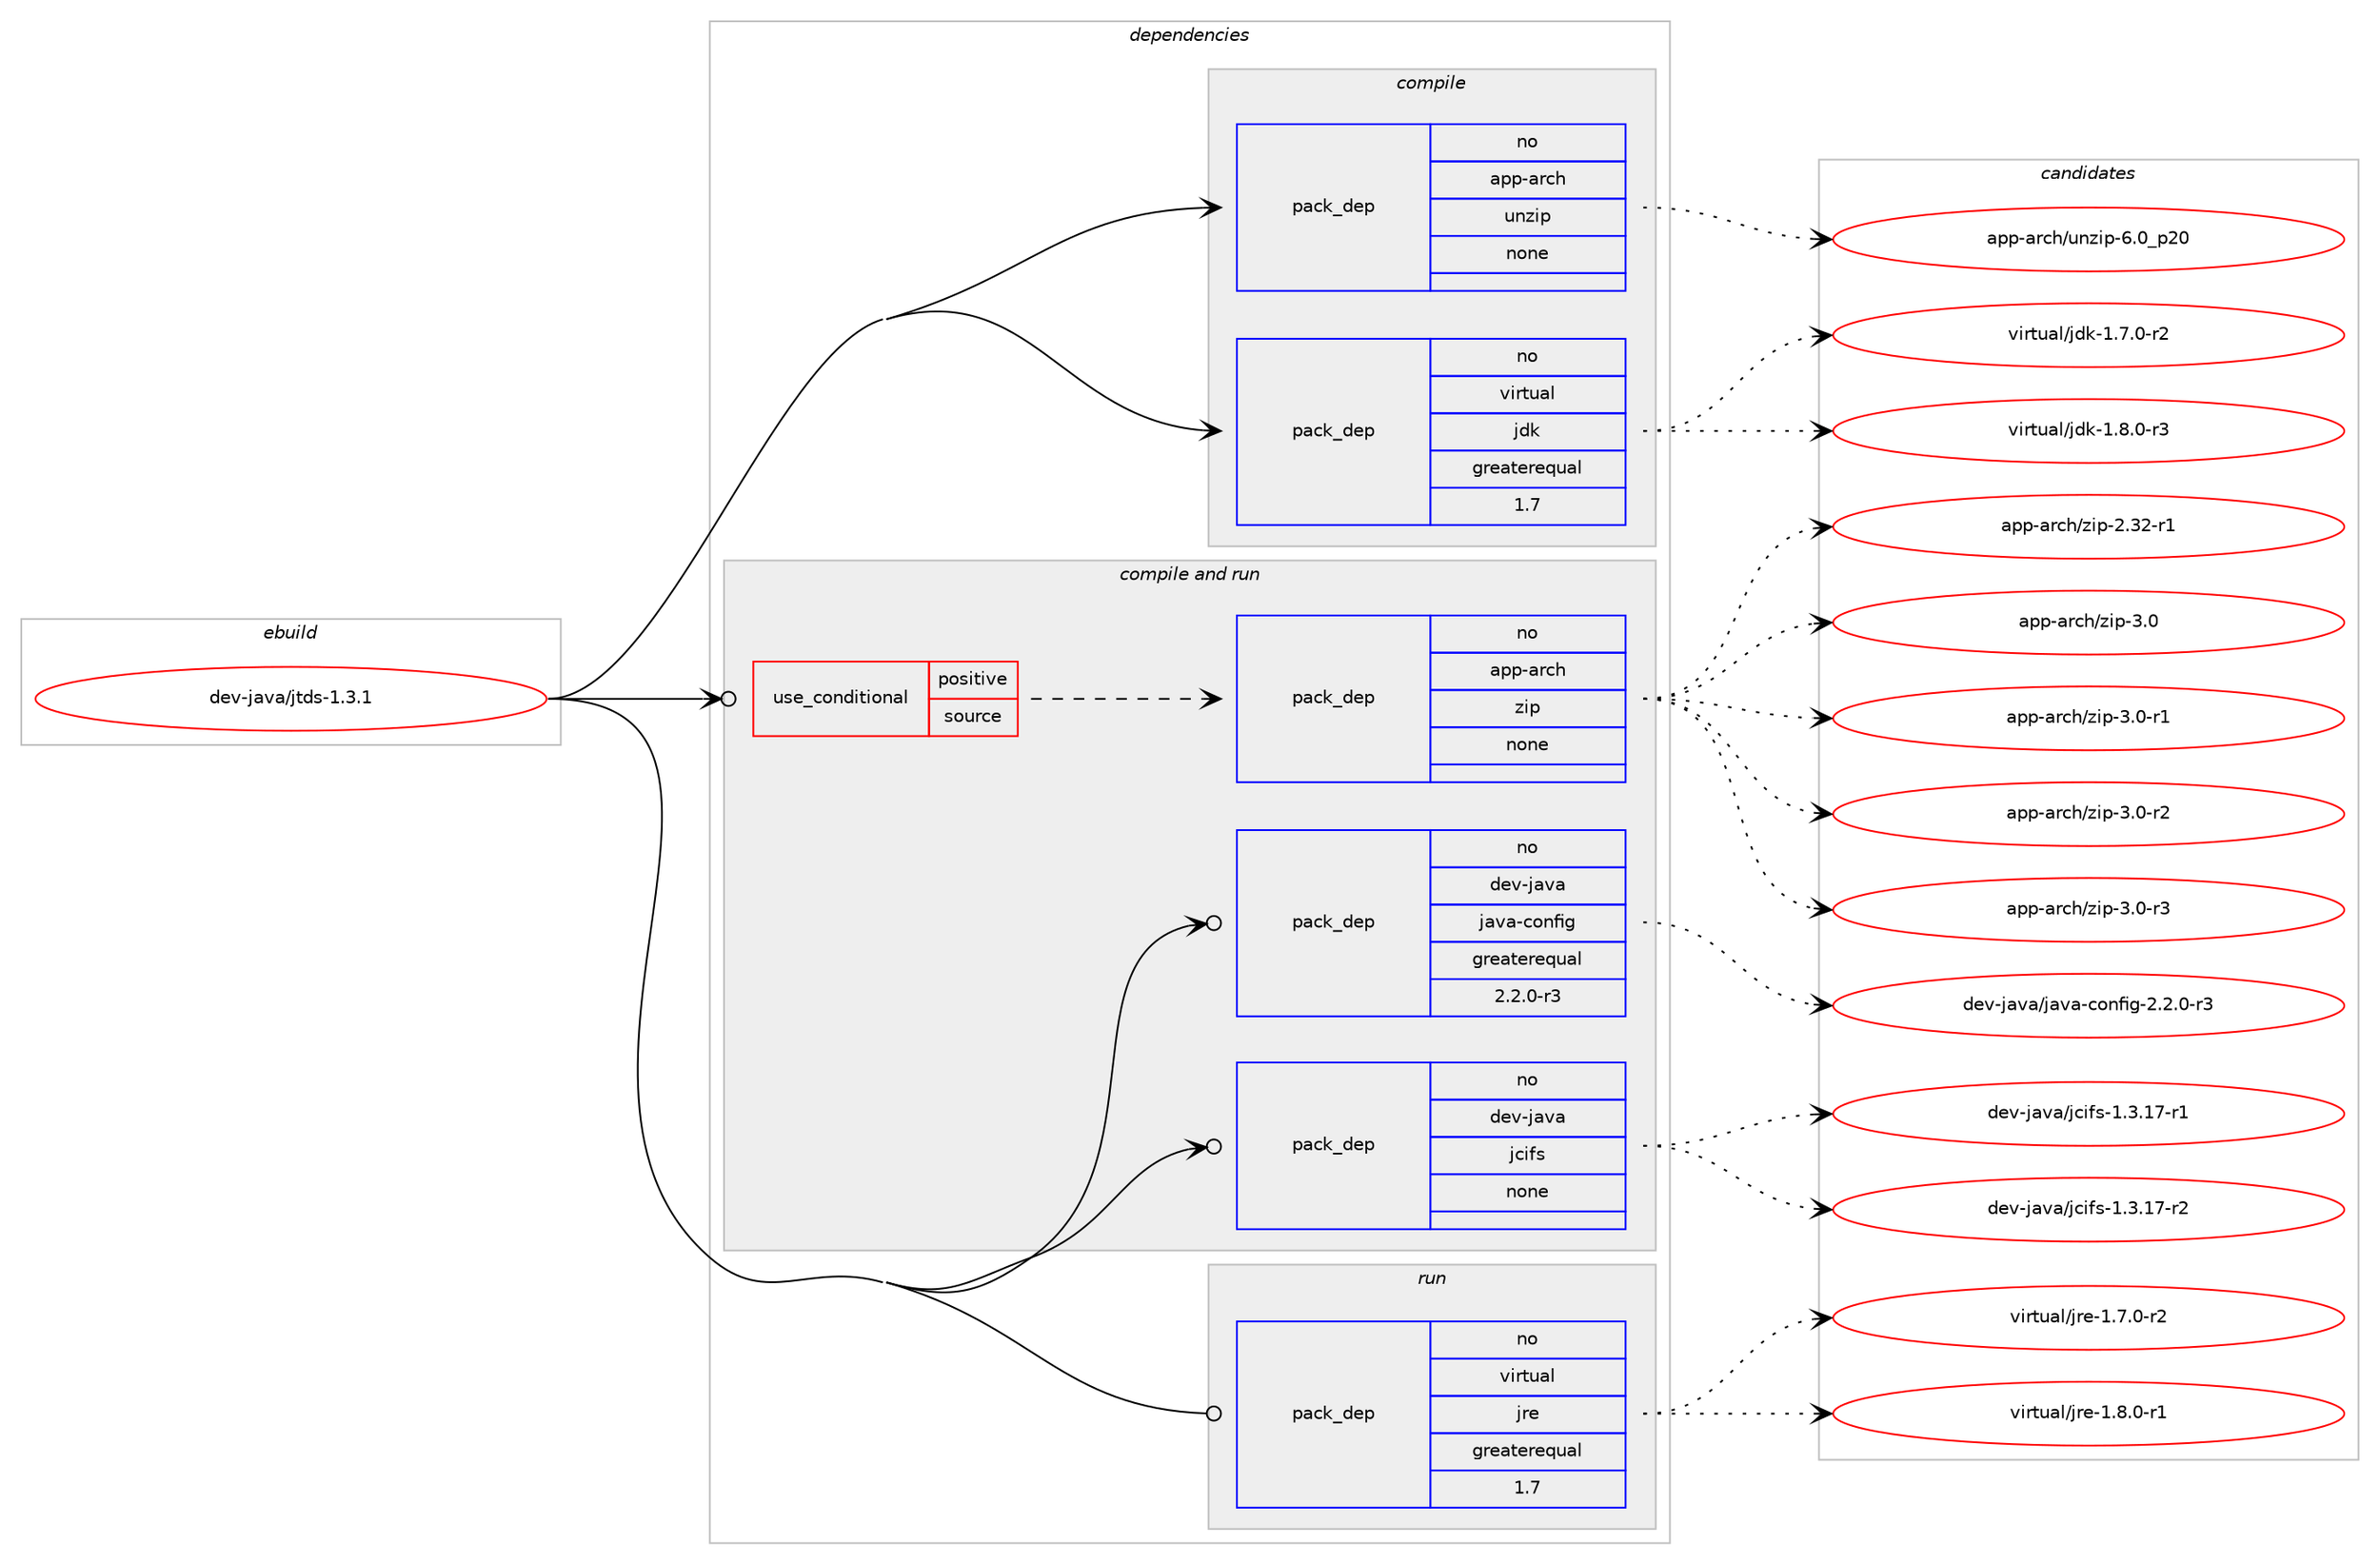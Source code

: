 digraph prolog {

# *************
# Graph options
# *************

newrank=true;
concentrate=true;
compound=true;
graph [rankdir=LR,fontname=Helvetica,fontsize=10,ranksep=1.5];#, ranksep=2.5, nodesep=0.2];
edge  [arrowhead=vee];
node  [fontname=Helvetica,fontsize=10];

# **********
# The ebuild
# **********

subgraph cluster_leftcol {
color=gray;
rank=same;
label=<<i>ebuild</i>>;
id [label="dev-java/jtds-1.3.1", color=red, width=4, href="../dev-java/jtds-1.3.1.svg"];
}

# ****************
# The dependencies
# ****************

subgraph cluster_midcol {
color=gray;
label=<<i>dependencies</i>>;
subgraph cluster_compile {
fillcolor="#eeeeee";
style=filled;
label=<<i>compile</i>>;
subgraph pack77425 {
dependency102772 [label=<<TABLE BORDER="0" CELLBORDER="1" CELLSPACING="0" CELLPADDING="4" WIDTH="220"><TR><TD ROWSPAN="6" CELLPADDING="30">pack_dep</TD></TR><TR><TD WIDTH="110">no</TD></TR><TR><TD>app-arch</TD></TR><TR><TD>unzip</TD></TR><TR><TD>none</TD></TR><TR><TD></TD></TR></TABLE>>, shape=none, color=blue];
}
id:e -> dependency102772:w [weight=20,style="solid",arrowhead="vee"];
subgraph pack77426 {
dependency102773 [label=<<TABLE BORDER="0" CELLBORDER="1" CELLSPACING="0" CELLPADDING="4" WIDTH="220"><TR><TD ROWSPAN="6" CELLPADDING="30">pack_dep</TD></TR><TR><TD WIDTH="110">no</TD></TR><TR><TD>virtual</TD></TR><TR><TD>jdk</TD></TR><TR><TD>greaterequal</TD></TR><TR><TD>1.7</TD></TR></TABLE>>, shape=none, color=blue];
}
id:e -> dependency102773:w [weight=20,style="solid",arrowhead="vee"];
}
subgraph cluster_compileandrun {
fillcolor="#eeeeee";
style=filled;
label=<<i>compile and run</i>>;
subgraph cond22320 {
dependency102774 [label=<<TABLE BORDER="0" CELLBORDER="1" CELLSPACING="0" CELLPADDING="4"><TR><TD ROWSPAN="3" CELLPADDING="10">use_conditional</TD></TR><TR><TD>positive</TD></TR><TR><TD>source</TD></TR></TABLE>>, shape=none, color=red];
subgraph pack77427 {
dependency102775 [label=<<TABLE BORDER="0" CELLBORDER="1" CELLSPACING="0" CELLPADDING="4" WIDTH="220"><TR><TD ROWSPAN="6" CELLPADDING="30">pack_dep</TD></TR><TR><TD WIDTH="110">no</TD></TR><TR><TD>app-arch</TD></TR><TR><TD>zip</TD></TR><TR><TD>none</TD></TR><TR><TD></TD></TR></TABLE>>, shape=none, color=blue];
}
dependency102774:e -> dependency102775:w [weight=20,style="dashed",arrowhead="vee"];
}
id:e -> dependency102774:w [weight=20,style="solid",arrowhead="odotvee"];
subgraph pack77428 {
dependency102776 [label=<<TABLE BORDER="0" CELLBORDER="1" CELLSPACING="0" CELLPADDING="4" WIDTH="220"><TR><TD ROWSPAN="6" CELLPADDING="30">pack_dep</TD></TR><TR><TD WIDTH="110">no</TD></TR><TR><TD>dev-java</TD></TR><TR><TD>java-config</TD></TR><TR><TD>greaterequal</TD></TR><TR><TD>2.2.0-r3</TD></TR></TABLE>>, shape=none, color=blue];
}
id:e -> dependency102776:w [weight=20,style="solid",arrowhead="odotvee"];
subgraph pack77429 {
dependency102777 [label=<<TABLE BORDER="0" CELLBORDER="1" CELLSPACING="0" CELLPADDING="4" WIDTH="220"><TR><TD ROWSPAN="6" CELLPADDING="30">pack_dep</TD></TR><TR><TD WIDTH="110">no</TD></TR><TR><TD>dev-java</TD></TR><TR><TD>jcifs</TD></TR><TR><TD>none</TD></TR><TR><TD></TD></TR></TABLE>>, shape=none, color=blue];
}
id:e -> dependency102777:w [weight=20,style="solid",arrowhead="odotvee"];
}
subgraph cluster_run {
fillcolor="#eeeeee";
style=filled;
label=<<i>run</i>>;
subgraph pack77430 {
dependency102778 [label=<<TABLE BORDER="0" CELLBORDER="1" CELLSPACING="0" CELLPADDING="4" WIDTH="220"><TR><TD ROWSPAN="6" CELLPADDING="30">pack_dep</TD></TR><TR><TD WIDTH="110">no</TD></TR><TR><TD>virtual</TD></TR><TR><TD>jre</TD></TR><TR><TD>greaterequal</TD></TR><TR><TD>1.7</TD></TR></TABLE>>, shape=none, color=blue];
}
id:e -> dependency102778:w [weight=20,style="solid",arrowhead="odot"];
}
}

# **************
# The candidates
# **************

subgraph cluster_choices {
rank=same;
color=gray;
label=<<i>candidates</i>>;

subgraph choice77425 {
color=black;
nodesep=1;
choice971121124597114991044711711012210511245544648951125048 [label="app-arch/unzip-6.0_p20", color=red, width=4,href="../app-arch/unzip-6.0_p20.svg"];
dependency102772:e -> choice971121124597114991044711711012210511245544648951125048:w [style=dotted,weight="100"];
}
subgraph choice77426 {
color=black;
nodesep=1;
choice11810511411611797108471061001074549465546484511450 [label="virtual/jdk-1.7.0-r2", color=red, width=4,href="../virtual/jdk-1.7.0-r2.svg"];
choice11810511411611797108471061001074549465646484511451 [label="virtual/jdk-1.8.0-r3", color=red, width=4,href="../virtual/jdk-1.8.0-r3.svg"];
dependency102773:e -> choice11810511411611797108471061001074549465546484511450:w [style=dotted,weight="100"];
dependency102773:e -> choice11810511411611797108471061001074549465646484511451:w [style=dotted,weight="100"];
}
subgraph choice77427 {
color=black;
nodesep=1;
choice971121124597114991044712210511245504651504511449 [label="app-arch/zip-2.32-r1", color=red, width=4,href="../app-arch/zip-2.32-r1.svg"];
choice971121124597114991044712210511245514648 [label="app-arch/zip-3.0", color=red, width=4,href="../app-arch/zip-3.0.svg"];
choice9711211245971149910447122105112455146484511449 [label="app-arch/zip-3.0-r1", color=red, width=4,href="../app-arch/zip-3.0-r1.svg"];
choice9711211245971149910447122105112455146484511450 [label="app-arch/zip-3.0-r2", color=red, width=4,href="../app-arch/zip-3.0-r2.svg"];
choice9711211245971149910447122105112455146484511451 [label="app-arch/zip-3.0-r3", color=red, width=4,href="../app-arch/zip-3.0-r3.svg"];
dependency102775:e -> choice971121124597114991044712210511245504651504511449:w [style=dotted,weight="100"];
dependency102775:e -> choice971121124597114991044712210511245514648:w [style=dotted,weight="100"];
dependency102775:e -> choice9711211245971149910447122105112455146484511449:w [style=dotted,weight="100"];
dependency102775:e -> choice9711211245971149910447122105112455146484511450:w [style=dotted,weight="100"];
dependency102775:e -> choice9711211245971149910447122105112455146484511451:w [style=dotted,weight="100"];
}
subgraph choice77428 {
color=black;
nodesep=1;
choice10010111845106971189747106971189745991111101021051034550465046484511451 [label="dev-java/java-config-2.2.0-r3", color=red, width=4,href="../dev-java/java-config-2.2.0-r3.svg"];
dependency102776:e -> choice10010111845106971189747106971189745991111101021051034550465046484511451:w [style=dotted,weight="100"];
}
subgraph choice77429 {
color=black;
nodesep=1;
choice1001011184510697118974710699105102115454946514649554511449 [label="dev-java/jcifs-1.3.17-r1", color=red, width=4,href="../dev-java/jcifs-1.3.17-r1.svg"];
choice1001011184510697118974710699105102115454946514649554511450 [label="dev-java/jcifs-1.3.17-r2", color=red, width=4,href="../dev-java/jcifs-1.3.17-r2.svg"];
dependency102777:e -> choice1001011184510697118974710699105102115454946514649554511449:w [style=dotted,weight="100"];
dependency102777:e -> choice1001011184510697118974710699105102115454946514649554511450:w [style=dotted,weight="100"];
}
subgraph choice77430 {
color=black;
nodesep=1;
choice11810511411611797108471061141014549465546484511450 [label="virtual/jre-1.7.0-r2", color=red, width=4,href="../virtual/jre-1.7.0-r2.svg"];
choice11810511411611797108471061141014549465646484511449 [label="virtual/jre-1.8.0-r1", color=red, width=4,href="../virtual/jre-1.8.0-r1.svg"];
dependency102778:e -> choice11810511411611797108471061141014549465546484511450:w [style=dotted,weight="100"];
dependency102778:e -> choice11810511411611797108471061141014549465646484511449:w [style=dotted,weight="100"];
}
}

}
